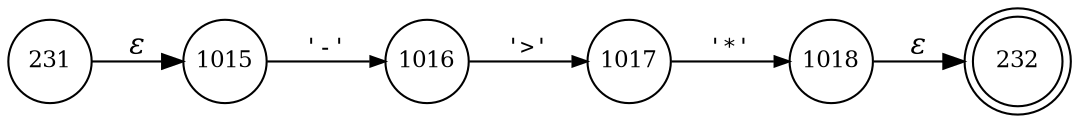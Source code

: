 digraph ATN {
rankdir=LR;
s232[fontsize=11, label="232", shape=doublecircle, fixedsize=true, width=.6];
s231[fontsize=11,label="231", shape=circle, fixedsize=true, width=.55, peripheries=1];
s1015[fontsize=11,label="1015", shape=circle, fixedsize=true, width=.55, peripheries=1];
s1016[fontsize=11,label="1016", shape=circle, fixedsize=true, width=.55, peripheries=1];
s1017[fontsize=11,label="1017", shape=circle, fixedsize=true, width=.55, peripheries=1];
s1018[fontsize=11,label="1018", shape=circle, fixedsize=true, width=.55, peripheries=1];
s231 -> s1015 [fontname="Times-Italic", label="&epsilon;"];
s1015 -> s1016 [fontsize=11, fontname="Courier", arrowsize=.7, label = "'-'", arrowhead = normal];
s1016 -> s1017 [fontsize=11, fontname="Courier", arrowsize=.7, label = "'>'", arrowhead = normal];
s1017 -> s1018 [fontsize=11, fontname="Courier", arrowsize=.7, label = "'*'", arrowhead = normal];
s1018 -> s232 [fontname="Times-Italic", label="&epsilon;"];
}